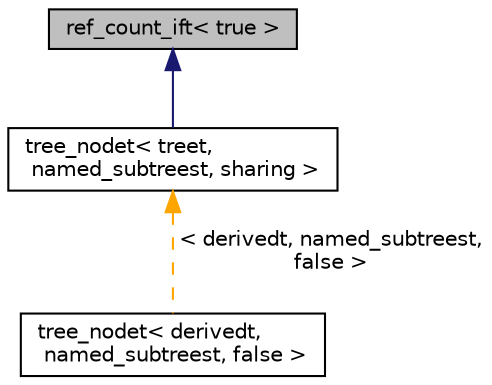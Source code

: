 digraph "ref_count_ift&lt; true &gt;"
{
 // LATEX_PDF_SIZE
  bgcolor="transparent";
  edge [fontname="Helvetica",fontsize="10",labelfontname="Helvetica",labelfontsize="10"];
  node [fontname="Helvetica",fontsize="10",shape=record];
  Node1 [label="ref_count_ift\< true \>",height=0.2,width=0.4,color="black", fillcolor="grey75", style="filled", fontcolor="black",tooltip=" "];
  Node1 -> Node2 [dir="back",color="midnightblue",fontsize="10",style="solid",fontname="Helvetica"];
  Node2 [label="tree_nodet\< treet,\l named_subtreest, sharing \>",height=0.2,width=0.4,color="black",URL="$classtree__nodet.html",tooltip="A node with data in a tree, it contains:"];
  Node2 -> Node3 [dir="back",color="orange",fontsize="10",style="dashed",label=" \< derivedt, named_subtreest,\l false \>" ,fontname="Helvetica"];
  Node3 [label="tree_nodet\< derivedt,\l named_subtreest, false \>",height=0.2,width=0.4,color="black",URL="$classtree__nodet.html",tooltip=" "];
}
